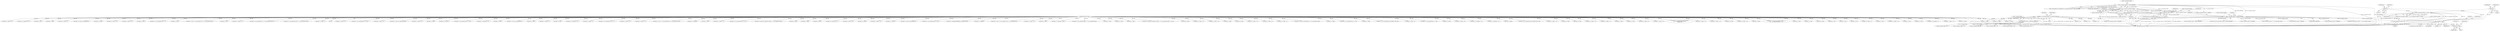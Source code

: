 digraph "0_radare2_f17bfd9f1da05f30f23a4dd05e9d2363e1406948@pointer" {
"1002741" [label="(Call,data[l++] = offset)"];
"1002737" [label="(Call,offset || base)"];
"1002012" [label="(Call,offset = op->operands[1].offset * op->operands[1].offset_sign)"];
"1002014" [label="(Call,op->operands[1].offset * op->operands[1].offset_sign)"];
"1002694" [label="(Call,op->operands[1].regs[0] << 3 | base)"];
"1002695" [label="(Call,op->operands[1].regs[0] << 3)"];
"1002537" [label="(Call,op->operands[1].regs[0] == X86R_UNDEFINED)"];
"1002172" [label="(Call,a->bits == 64 && op->operands[1].regs[0])"];
"1002173" [label="(Call,a->bits == 64)"];
"1002040" [label="(Call,op->operands[1].regs[0] == X86R_UNDEFINED)"];
"1002384" [label="(Call,op->operands[1].regs[0] != -1)"];
"1002394" [label="(Call,-1)"];
"1000120" [label="(Call,base = 0)"];
"1002670" [label="(Call,base = 5)"];
"1000104" [label="(MethodParameterIn,ut8 *data)"];
"1002127" [label="(Call,data[l++] = offset >> 32)"];
"1002786" [label="(Call,data[l++] = op->operands[0].reg << 3 | 0x4)"];
"1001783" [label="(Call,data[l++] = offset >> 16)"];
"1002041" [label="(Call,op->operands[1].regs[0])"];
"1002941" [label="(Call,data[l++] = 0x40 | op->operands[1].regs[0])"];
"1002755" [label="(Call,data[l++] = offset >> 16)"];
"1002681" [label="(Call,getsib (op->operands[1].scale[0]) << 6 | op->operands[1].regs[0] << 3 | base)"];
"1001159" [label="(Call,data[l++] = offset)"];
"1001449" [label="(Call,data[l++] = 0x48 | rex)"];
"1001753" [label="(Call,data[l++] = op->operands[1].reg << 3 | 0x5)"];
"1000487" [label="(Call,data[l++] = immediate >> 56)"];
"1003161" [label="(Call,data[l++] = offset)"];
"1000380" [label="(Call,data[l++] = 0xc0 | op->operands[0].reg)"];
"1001197" [label="(Call,data[l++] = offset)"];
"1002831" [label="(Call,offset || op->operands[1].regs[0] == X86R_EBP)"];
"1001775" [label="(Call,data[l++] = offset >> 8)"];
"1002397" [label="(Call,data[l++] = 0x67)"];
"1002634" [label="(Identifier,op)"];
"1002405" [label="(Identifier,data)"];
"1002737" [label="(Call,offset || base)"];
"1002354" [label="(Call,a->bits == 64)"];
"1000479" [label="(Call,data[l++] = immediate >> 48)"];
"1001203" [label="(Call,data[l++] = offset >> 8)"];
"1001595" [label="(Call,data[l++] = op->operands[1].reg << 3 | 4)"];
"1001211" [label="(Call,data[l++] = offset >> 16)"];
"1002335" [label="(Call,data[l++] = offset >> 16)"];
"1002706" [label="(Identifier,base)"];
"1002672" [label="(Literal,5)"];
"1003034" [label="(Call,data[l++] = mod << 5 | op->operands[0].reg << 3 | op->operands[1].regs[0])"];
"1000410" [label="(Call,data[l++] = immediate)"];
"1001416" [label="(Call,data[l++] = 0x67)"];
"1001997" [label="(Block,)"];
"1002714" [label="(Call,getsib (op->operands[1].scale[0]) << 3 | op->operands[1].regs[0])"];
"1001970" [label="(Call,data[l++] = offset >> 16)"];
"1002556" [label="(Call,data[l++] = op->operands[0].reg << 3 | 0x4)"];
"1002709" [label="(Call,data[l++] = getsib (op->operands[1].scale[0]) << 3 | op->operands[1].regs[0])"];
"1002705" [label="(Literal,3)"];
"1000304" [label="(Call,data[l++] = 0x66)"];
"1002537" [label="(Call,op->operands[1].regs[0] == X86R_UNDEFINED)"];
"1001175" [label="(Call,data[l++] = offset)"];
"1003086" [label="(Call,data[l++] = offset)"];
"1002321" [label="(Call,data[l++] = offset)"];
"1002538" [label="(Call,op->operands[1].regs[0])"];
"1002012" [label="(Call,offset = op->operands[1].offset * op->operands[1].offset_sign)"];
"1000463" [label="(Call,data[l++] = immediate >> 32)"];
"1002178" [label="(Call,op->operands[1].regs[0])"];
"1002143" [label="(Call,data[l++] = offset >> 48)"];
"1002772" [label="(Identifier,l)"];
"1001133" [label="(Call,data[l++] = opcode)"];
"1001656" [label="(Call,data[l++] = offset >> 16)"];
"1001478" [label="(Call,data[l++] = 0x40 | rex)"];
"1002736" [label="(ControlStructure,if (offset || base))"];
"1003216" [label="(MethodReturn,static int)"];
"1002746" [label="(Identifier,offset)"];
"1000321" [label="(Call,data[l++] = 0xb0 | op->operands[0].reg)"];
"1001825" [label="(Call,data[l++] = op->operands[1].reg << 3 | 0x4)"];
"1002283" [label="(Call,data[l++] = SEG_REG_PREFIXES[op->operands[1].regs[0]])"];
"1002774" [label="(Call,op->operands[1].regs[1] != X86R_UNDEFINED)"];
"1002332" [label="(Call,offset >> 8)"];
"1000335" [label="(Call,data[l++] = immediate)"];
"1001713" [label="(Call,data[l++] = mod << 6 | op->operands[1].reg << 3 | op->operands[0].reg)"];
"1001791" [label="(Call,data[l++] = offset >> 24)"];
"1000256" [label="(Call,data[l++] = 0x49)"];
"1001243" [label="(Call,data[l++] = (immediate >> byte))"];
"1001841" [label="(Call,data[l++] = op->operands[0].regs[1] << 3 | op->operands[0].regs[0])"];
"1002076" [label="(Call,data[l++] = 0xa0)"];
"1002440" [label="(Call,data[l++] = 0x67)"];
"1002217" [label="(Call,data[l++] = 0x8a)"];
"1002676" [label="(Call,data[l++] = getsib (op->operands[1].scale[0]) << 6 | op->operands[1].regs[0] << 3 | base)"];
"1002383" [label="(ControlStructure,if (op->operands[1].regs[0] != -1))"];
"1002172" [label="(Call,a->bits == 64 && op->operands[1].regs[0])"];
"1001118" [label="(Call,data[l++] = 0x66)"];
"1001978" [label="(Call,data[l++] = offset >> 24)"];
"1002104" [label="(Call,data[l++] = offset >> 16)"];
"1000120" [label="(Call,base = 0)"];
"1002394" [label="(Call,-1)"];
"1001559" [label="(Call,data[l++] = 0x66)"];
"1002741" [label="(Call,data[l++] = offset)"];
"1002536" [label="(ControlStructure,if (op->operands[1].regs[0] == X86R_UNDEFINED))"];
"1000264" [label="(Call,data[l++] = 0x48)"];
"1002618" [label="(Call,data[l++] = offset >> 24)"];
"1002882" [label="(Call,op->operands[1].regs[0] == X86R_RIP)"];
"1002696" [label="(Call,op->operands[1].regs[0])"];
"1002747" [label="(Call,data[l++] = offset >> 8)"];
"1002807" [label="(Call,op->operands[1].regs[1] << 3 | op->operands[1].regs[0])"];
"1002101" [label="(Call,offset >> 8)"];
"1002040" [label="(Call,op->operands[1].regs[0] == X86R_UNDEFINED)"];
"1001181" [label="(Call,data[l++] = offset >> 8)"];
"1002913" [label="(Call,data[l++] = 0x80 | op->operands[0].reg << 3 | op->operands[1].regs[0])"];
"1001951" [label="(Call,data[l++] = offset)"];
"1002305" [label="(Call,data[l++] = op->operands[0].reg << 3 | 0x5)"];
"1001769" [label="(Call,data[l++] = offset)"];
"1001565" [label="(Call,data[l++] = (op->operands[0].type & OT_BYTE) ? 0x88 : 0x89)"];
"1002596" [label="(Call,data[l++] = offset)"];
"1002327" [label="(Call,data[l++] = offset >> 8)"];
"1002022" [label="(Call,op->operands[1].offset_sign)"];
"1002182" [label="(Identifier,op)"];
"1002580" [label="(Call,data[l++] = op->operands[0].reg << 3 | 0x5)"];
"1002975" [label="(Call,op->operands[1].regs[0] == X86R_EIP)"];
"1002484" [label="(Call,data[l++] = 0x66)"];
"1002610" [label="(Call,data[l++] = offset >> 16)"];
"1002743" [label="(Identifier,data)"];
"1002547" [label="(Identifier,X86R_UNDEFINED)"];
"1000436" [label="(Call,data[l++] = immediate >> 16)"];
"1000444" [label="(Call,data[l++] = immediate >> 24)"];
"1001642" [label="(Call,data[l++] = offset)"];
"1002490" [label="(Call,data[l++] = op->operands[1].type & OT_BYTE ? 0x8a : 0x8b)"];
"1002763" [label="(Call,data[l++] = offset >> 24)"];
"1001422" [label="(Call,data[l++] = 0x48)"];
"1002996" [label="(Call,data[l++] = 0x0d)"];
"1002385" [label="(Call,op->operands[1].regs[0])"];
"1000122" [label="(Literal,0)"];
"1003198" [label="(Call,data[l++] = offset >> 16)"];
"1003190" [label="(Call,data[l++] = offset >> 8)"];
"1002030" [label="(Call,op->operands[0].reg == X86R_EAX && op->operands[1].regs[0] == X86R_UNDEFINED)"];
"1002421" [label="(Call,data[l++] = 0x44)"];
"1001942" [label="(Call,data[l++] = 0x24)"];
"1001648" [label="(Call,data[l++] = offset >> 8)"];
"1001664" [label="(Call,data[l++] = offset >> 24)"];
"1002509" [label="(Call,data[l++] = (op->operands[1].type & OT_BYTE ||\n\t\t\t\top->operands[0].type & OT_BYTE) ?\n\t\t\t\t0x8a : 0x8b)"];
"1000104" [label="(MethodParameterIn,ut8 *data)"];
"1002552" [label="(Identifier,a)"];
"1001962" [label="(Call,data[l++] = offset >> 8)"];
"1003131" [label="(Call,data[l++] = offset >> 24)"];
"1002173" [label="(Call,a->bits == 64)"];
"1002958" [label="(Call,op->operands[1].offset > 127)"];
"1002740" [label="(Block,)"];
"1002190" [label="(Call,op->operands[1].regs[0] >= X86R_R8)"];
"1002742" [label="(Call,data[l++])"];
"1002572" [label="(Call,data[l++] = 0x25)"];
"1002738" [label="(Identifier,offset)"];
"1002399" [label="(Identifier,data)"];
"1002015" [label="(Call,op->operands[1].offset)"];
"1002014" [label="(Call,op->operands[1].offset * op->operands[1].offset_sign)"];
"1002903" [label="(Call,op->operands[1].offset > 127)"];
"1000106" [label="(Block,)"];
"1002112" [label="(Call,data[l++] = offset >> 24)"];
"1002299" [label="(Call,data[l++] = 0x8b)"];
"1001611" [label="(Call,data[l++] = getsib (op->operands[0].scale[0]) << 6 |\n\t\t\t\t\t\t    op->operands[0].regs[0] << 3 | 5)"];
"1002694" [label="(Call,op->operands[1].regs[0] << 3 | base)"];
"1003026" [label="(Call,data[l++] = 0x05)"];
"1002174" [label="(Call,a->bits)"];
"1000280" [label="(Call,data[l++] = 0x41)"];
"1002162" [label="(Call,op->operands[0].type & OT_BYTE && a->bits == 64 && op->operands[1].regs[0])"];
"1001540" [label="(Call,data[l++] = 0x8c)"];
"1002894" [label="(Call,data[l++] = 0x5)"];
"1001127" [label="(Call,data[l++] = rex)"];
"1002050" [label="(Identifier,X86R_UNDEFINED)"];
"1002674" [label="(Identifier,base)"];
"1001148" [label="(Call,data[l++] = sib)"];
"1000121" [label="(Identifier,base)"];
"1002096" [label="(Call,data[l++] = offset >> 8)"];
"1002084" [label="(Call,data[l++] = 0xa1)"];
"1002849" [label="(Call,op->operands[1].offset > 127)"];
"1003123" [label="(Call,data[l++] = offset >> 16)"];
"1002695" [label="(Call,op->operands[1].regs[0] << 3)"];
"1002833" [label="(Call,op->operands[1].regs[0] == X86R_EBP)"];
"1000374" [label="(Call,data[l++] = 0xc7)"];
"1001504" [label="(Call,data[l++] = 0x45)"];
"1002177" [label="(Literal,64)"];
"1002607" [label="(Call,offset >> 8)"];
"1002035" [label="(Identifier,op)"];
"1002671" [label="(Identifier,base)"];
"1000416" [label="(Call,data[l++] = immediate >> 8)"];
"1003206" [label="(Call,data[l++] = offset >> 24)"];
"1002059" [label="(Call,data[l++] = 0x48)"];
"1001219" [label="(Call,data[l++] = offset >> 24)"];
"1002395" [label="(Literal,1)"];
"1000471" [label="(Call,data[l++] = immediate >> 40)"];
"1002211" [label="(Call,data[l++] = 0x41)"];
"1002749" [label="(Identifier,data)"];
"1002467" [label="(Call,data[l++] = 0x48)"];
"1002013" [label="(Identifier,offset)"];
"1002602" [label="(Call,data[l++] = offset >> 8)"];
"1000396" [label="(Call,data[l++] = 0xb8 | op->operands[0].reg)"];
"1001139" [label="(Call,data[l++] = modrm)"];
"1002135" [label="(Call,data[l++] = offset >> 40)"];
"1000125" [label="(Identifier,rex)"];
"1002343" [label="(Call,data[l++] = offset >> 24)"];
"1002403" [label="(Call,data[l++] = 0x48)"];
"1002670" [label="(Call,base = 5)"];
"1002641" [label="(Call,data[l++] = op->operands[0].reg << 3 | 4)"];
"1002669" [label="(Block,)"];
"1003094" [label="(Call,op->operands[1].offset > 128)"];
"1002752" [label="(Call,offset >> 8)"];
"1003075" [label="(Call,data[l++] = 0x24)"];
"1001901" [label="(Call,data[l++] = mod << 6 | op->operands[1].reg << 3 | op->operands[0].regs[0])"];
"1001109" [label="(Call,data[l++] = 0x67)"];
"1002151" [label="(Call,data[l++] = offset >> 54)"];
"1003169" [label="(Call,op->operands[1].offset > 127)"];
"1002223" [label="(Call,data[l++] = op->operands[0].reg << 3 | (op->operands[1].regs[0] - 8))"];
"1002739" [label="(Identifier,base)"];
"1002090" [label="(Call,data[l++] = offset)"];
"1002384" [label="(Call,op->operands[1].regs[0] != -1)"];
"1002802" [label="(Call,data[l++] = op->operands[1].regs[1] << 3 | op->operands[1].regs[0])"];
"1003115" [label="(Call,data[l++] = offset >> 8)"];
"1002741" -> "1002740"  [label="AST: "];
"1002741" -> "1002746"  [label="CFG: "];
"1002742" -> "1002741"  [label="AST: "];
"1002746" -> "1002741"  [label="AST: "];
"1002749" -> "1002741"  [label="CFG: "];
"1002737" -> "1002741"  [label="DDG: offset"];
"1000104" -> "1002741"  [label="DDG: data"];
"1002737" -> "1002736"  [label="AST: "];
"1002737" -> "1002738"  [label="CFG: "];
"1002737" -> "1002739"  [label="CFG: "];
"1002738" -> "1002737"  [label="AST: "];
"1002739" -> "1002737"  [label="AST: "];
"1002743" -> "1002737"  [label="CFG: "];
"1002772" -> "1002737"  [label="CFG: "];
"1002737" -> "1003216"  [label="DDG: base"];
"1002737" -> "1003216"  [label="DDG: offset || base"];
"1002737" -> "1003216"  [label="DDG: offset"];
"1002012" -> "1002737"  [label="DDG: offset"];
"1002694" -> "1002737"  [label="DDG: base"];
"1000120" -> "1002737"  [label="DDG: base"];
"1002670" -> "1002737"  [label="DDG: base"];
"1002737" -> "1002752"  [label="DDG: offset"];
"1002012" -> "1001997"  [label="AST: "];
"1002012" -> "1002014"  [label="CFG: "];
"1002013" -> "1002012"  [label="AST: "];
"1002014" -> "1002012"  [label="AST: "];
"1002035" -> "1002012"  [label="CFG: "];
"1002012" -> "1003216"  [label="DDG: offset"];
"1002012" -> "1003216"  [label="DDG: op->operands[1].offset * op->operands[1].offset_sign"];
"1002014" -> "1002012"  [label="DDG: op->operands[1].offset"];
"1002014" -> "1002012"  [label="DDG: op->operands[1].offset_sign"];
"1002012" -> "1002090"  [label="DDG: offset"];
"1002012" -> "1002101"  [label="DDG: offset"];
"1002012" -> "1002321"  [label="DDG: offset"];
"1002012" -> "1002332"  [label="DDG: offset"];
"1002012" -> "1002596"  [label="DDG: offset"];
"1002012" -> "1002607"  [label="DDG: offset"];
"1002012" -> "1002831"  [label="DDG: offset"];
"1002014" -> "1002022"  [label="CFG: "];
"1002015" -> "1002014"  [label="AST: "];
"1002022" -> "1002014"  [label="AST: "];
"1002014" -> "1003216"  [label="DDG: op->operands[1].offset"];
"1002014" -> "1003216"  [label="DDG: op->operands[1].offset_sign"];
"1002014" -> "1002849"  [label="DDG: op->operands[1].offset"];
"1002014" -> "1002903"  [label="DDG: op->operands[1].offset"];
"1002014" -> "1002958"  [label="DDG: op->operands[1].offset"];
"1002014" -> "1003094"  [label="DDG: op->operands[1].offset"];
"1002014" -> "1003169"  [label="DDG: op->operands[1].offset"];
"1002694" -> "1002681"  [label="AST: "];
"1002694" -> "1002706"  [label="CFG: "];
"1002695" -> "1002694"  [label="AST: "];
"1002706" -> "1002694"  [label="AST: "];
"1002681" -> "1002694"  [label="CFG: "];
"1002694" -> "1003216"  [label="DDG: op->operands[1].regs[0] << 3"];
"1002694" -> "1002681"  [label="DDG: op->operands[1].regs[0] << 3"];
"1002694" -> "1002681"  [label="DDG: base"];
"1002695" -> "1002694"  [label="DDG: op->operands[1].regs[0]"];
"1002695" -> "1002694"  [label="DDG: 3"];
"1000120" -> "1002694"  [label="DDG: base"];
"1002670" -> "1002694"  [label="DDG: base"];
"1002695" -> "1002705"  [label="CFG: "];
"1002696" -> "1002695"  [label="AST: "];
"1002705" -> "1002695"  [label="AST: "];
"1002706" -> "1002695"  [label="CFG: "];
"1002695" -> "1003216"  [label="DDG: op->operands[1].regs[0]"];
"1002537" -> "1002695"  [label="DDG: op->operands[1].regs[0]"];
"1002537" -> "1002536"  [label="AST: "];
"1002537" -> "1002547"  [label="CFG: "];
"1002538" -> "1002537"  [label="AST: "];
"1002547" -> "1002537"  [label="AST: "];
"1002552" -> "1002537"  [label="CFG: "];
"1002634" -> "1002537"  [label="CFG: "];
"1002537" -> "1003216"  [label="DDG: op->operands[1].regs[0] == X86R_UNDEFINED"];
"1002537" -> "1003216"  [label="DDG: X86R_UNDEFINED"];
"1002537" -> "1003216"  [label="DDG: op->operands[1].regs[0]"];
"1002172" -> "1002537"  [label="DDG: op->operands[1].regs[0]"];
"1002040" -> "1002537"  [label="DDG: op->operands[1].regs[0]"];
"1002040" -> "1002537"  [label="DDG: X86R_UNDEFINED"];
"1002384" -> "1002537"  [label="DDG: op->operands[1].regs[0]"];
"1002537" -> "1002714"  [label="DDG: op->operands[1].regs[0]"];
"1002537" -> "1002774"  [label="DDG: X86R_UNDEFINED"];
"1002537" -> "1002807"  [label="DDG: op->operands[1].regs[0]"];
"1002537" -> "1002833"  [label="DDG: op->operands[1].regs[0]"];
"1002537" -> "1002882"  [label="DDG: op->operands[1].regs[0]"];
"1002537" -> "1002975"  [label="DDG: op->operands[1].regs[0]"];
"1002172" -> "1002162"  [label="AST: "];
"1002172" -> "1002173"  [label="CFG: "];
"1002172" -> "1002178"  [label="CFG: "];
"1002173" -> "1002172"  [label="AST: "];
"1002178" -> "1002172"  [label="AST: "];
"1002162" -> "1002172"  [label="CFG: "];
"1002172" -> "1003216"  [label="DDG: op->operands[1].regs[0]"];
"1002172" -> "1003216"  [label="DDG: a->bits == 64"];
"1002172" -> "1002162"  [label="DDG: a->bits == 64"];
"1002172" -> "1002162"  [label="DDG: op->operands[1].regs[0]"];
"1002173" -> "1002172"  [label="DDG: a->bits"];
"1002173" -> "1002172"  [label="DDG: 64"];
"1002040" -> "1002172"  [label="DDG: op->operands[1].regs[0]"];
"1002172" -> "1002190"  [label="DDG: op->operands[1].regs[0]"];
"1002172" -> "1002384"  [label="DDG: op->operands[1].regs[0]"];
"1002173" -> "1002177"  [label="CFG: "];
"1002174" -> "1002173"  [label="AST: "];
"1002177" -> "1002173"  [label="AST: "];
"1002182" -> "1002173"  [label="CFG: "];
"1002173" -> "1003216"  [label="DDG: a->bits"];
"1002173" -> "1002354"  [label="DDG: a->bits"];
"1002040" -> "1002030"  [label="AST: "];
"1002040" -> "1002050"  [label="CFG: "];
"1002041" -> "1002040"  [label="AST: "];
"1002050" -> "1002040"  [label="AST: "];
"1002030" -> "1002040"  [label="CFG: "];
"1002040" -> "1003216"  [label="DDG: op->operands[1].regs[0]"];
"1002040" -> "1003216"  [label="DDG: X86R_UNDEFINED"];
"1002040" -> "1002030"  [label="DDG: op->operands[1].regs[0]"];
"1002040" -> "1002030"  [label="DDG: X86R_UNDEFINED"];
"1002040" -> "1002190"  [label="DDG: op->operands[1].regs[0]"];
"1002040" -> "1002384"  [label="DDG: op->operands[1].regs[0]"];
"1002384" -> "1002383"  [label="AST: "];
"1002384" -> "1002394"  [label="CFG: "];
"1002385" -> "1002384"  [label="AST: "];
"1002394" -> "1002384"  [label="AST: "];
"1002399" -> "1002384"  [label="CFG: "];
"1002405" -> "1002384"  [label="CFG: "];
"1002384" -> "1003216"  [label="DDG: -1"];
"1002384" -> "1003216"  [label="DDG: op->operands[1].regs[0] != -1"];
"1002394" -> "1002384"  [label="DDG: 1"];
"1002394" -> "1002395"  [label="CFG: "];
"1002395" -> "1002394"  [label="AST: "];
"1000120" -> "1000106"  [label="AST: "];
"1000120" -> "1000122"  [label="CFG: "];
"1000121" -> "1000120"  [label="AST: "];
"1000122" -> "1000120"  [label="AST: "];
"1000125" -> "1000120"  [label="CFG: "];
"1000120" -> "1003216"  [label="DDG: base"];
"1002670" -> "1002669"  [label="AST: "];
"1002670" -> "1002672"  [label="CFG: "];
"1002671" -> "1002670"  [label="AST: "];
"1002672" -> "1002670"  [label="AST: "];
"1002674" -> "1002670"  [label="CFG: "];
"1000104" -> "1000102"  [label="AST: "];
"1000104" -> "1003216"  [label="DDG: data"];
"1000104" -> "1000256"  [label="DDG: data"];
"1000104" -> "1000264"  [label="DDG: data"];
"1000104" -> "1000280"  [label="DDG: data"];
"1000104" -> "1000304"  [label="DDG: data"];
"1000104" -> "1000321"  [label="DDG: data"];
"1000104" -> "1000335"  [label="DDG: data"];
"1000104" -> "1000374"  [label="DDG: data"];
"1000104" -> "1000380"  [label="DDG: data"];
"1000104" -> "1000396"  [label="DDG: data"];
"1000104" -> "1000410"  [label="DDG: data"];
"1000104" -> "1000416"  [label="DDG: data"];
"1000104" -> "1000436"  [label="DDG: data"];
"1000104" -> "1000444"  [label="DDG: data"];
"1000104" -> "1000463"  [label="DDG: data"];
"1000104" -> "1000471"  [label="DDG: data"];
"1000104" -> "1000479"  [label="DDG: data"];
"1000104" -> "1000487"  [label="DDG: data"];
"1000104" -> "1001109"  [label="DDG: data"];
"1000104" -> "1001118"  [label="DDG: data"];
"1000104" -> "1001127"  [label="DDG: data"];
"1000104" -> "1001133"  [label="DDG: data"];
"1000104" -> "1001139"  [label="DDG: data"];
"1000104" -> "1001148"  [label="DDG: data"];
"1000104" -> "1001159"  [label="DDG: data"];
"1000104" -> "1001175"  [label="DDG: data"];
"1000104" -> "1001181"  [label="DDG: data"];
"1000104" -> "1001197"  [label="DDG: data"];
"1000104" -> "1001203"  [label="DDG: data"];
"1000104" -> "1001211"  [label="DDG: data"];
"1000104" -> "1001219"  [label="DDG: data"];
"1000104" -> "1001243"  [label="DDG: data"];
"1000104" -> "1001416"  [label="DDG: data"];
"1000104" -> "1001422"  [label="DDG: data"];
"1000104" -> "1001449"  [label="DDG: data"];
"1000104" -> "1001478"  [label="DDG: data"];
"1000104" -> "1001504"  [label="DDG: data"];
"1000104" -> "1001540"  [label="DDG: data"];
"1000104" -> "1001559"  [label="DDG: data"];
"1000104" -> "1001565"  [label="DDG: data"];
"1000104" -> "1001595"  [label="DDG: data"];
"1000104" -> "1001611"  [label="DDG: data"];
"1000104" -> "1001642"  [label="DDG: data"];
"1000104" -> "1001648"  [label="DDG: data"];
"1000104" -> "1001656"  [label="DDG: data"];
"1000104" -> "1001664"  [label="DDG: data"];
"1000104" -> "1001713"  [label="DDG: data"];
"1000104" -> "1001753"  [label="DDG: data"];
"1000104" -> "1001769"  [label="DDG: data"];
"1000104" -> "1001775"  [label="DDG: data"];
"1000104" -> "1001783"  [label="DDG: data"];
"1000104" -> "1001791"  [label="DDG: data"];
"1000104" -> "1001825"  [label="DDG: data"];
"1000104" -> "1001841"  [label="DDG: data"];
"1000104" -> "1001901"  [label="DDG: data"];
"1000104" -> "1001942"  [label="DDG: data"];
"1000104" -> "1001951"  [label="DDG: data"];
"1000104" -> "1001962"  [label="DDG: data"];
"1000104" -> "1001970"  [label="DDG: data"];
"1000104" -> "1001978"  [label="DDG: data"];
"1000104" -> "1002059"  [label="DDG: data"];
"1000104" -> "1002076"  [label="DDG: data"];
"1000104" -> "1002084"  [label="DDG: data"];
"1000104" -> "1002090"  [label="DDG: data"];
"1000104" -> "1002096"  [label="DDG: data"];
"1000104" -> "1002104"  [label="DDG: data"];
"1000104" -> "1002112"  [label="DDG: data"];
"1000104" -> "1002127"  [label="DDG: data"];
"1000104" -> "1002135"  [label="DDG: data"];
"1000104" -> "1002143"  [label="DDG: data"];
"1000104" -> "1002151"  [label="DDG: data"];
"1000104" -> "1002211"  [label="DDG: data"];
"1000104" -> "1002217"  [label="DDG: data"];
"1000104" -> "1002223"  [label="DDG: data"];
"1000104" -> "1002283"  [label="DDG: data"];
"1000104" -> "1002299"  [label="DDG: data"];
"1000104" -> "1002305"  [label="DDG: data"];
"1000104" -> "1002321"  [label="DDG: data"];
"1000104" -> "1002327"  [label="DDG: data"];
"1000104" -> "1002335"  [label="DDG: data"];
"1000104" -> "1002343"  [label="DDG: data"];
"1000104" -> "1002397"  [label="DDG: data"];
"1000104" -> "1002403"  [label="DDG: data"];
"1000104" -> "1002421"  [label="DDG: data"];
"1000104" -> "1002440"  [label="DDG: data"];
"1000104" -> "1002467"  [label="DDG: data"];
"1000104" -> "1002484"  [label="DDG: data"];
"1000104" -> "1002490"  [label="DDG: data"];
"1000104" -> "1002509"  [label="DDG: data"];
"1000104" -> "1002556"  [label="DDG: data"];
"1000104" -> "1002572"  [label="DDG: data"];
"1000104" -> "1002580"  [label="DDG: data"];
"1000104" -> "1002596"  [label="DDG: data"];
"1000104" -> "1002602"  [label="DDG: data"];
"1000104" -> "1002610"  [label="DDG: data"];
"1000104" -> "1002618"  [label="DDG: data"];
"1000104" -> "1002641"  [label="DDG: data"];
"1000104" -> "1002676"  [label="DDG: data"];
"1000104" -> "1002709"  [label="DDG: data"];
"1000104" -> "1002747"  [label="DDG: data"];
"1000104" -> "1002755"  [label="DDG: data"];
"1000104" -> "1002763"  [label="DDG: data"];
"1000104" -> "1002786"  [label="DDG: data"];
"1000104" -> "1002802"  [label="DDG: data"];
"1000104" -> "1002894"  [label="DDG: data"];
"1000104" -> "1002913"  [label="DDG: data"];
"1000104" -> "1002941"  [label="DDG: data"];
"1000104" -> "1002996"  [label="DDG: data"];
"1000104" -> "1003026"  [label="DDG: data"];
"1000104" -> "1003034"  [label="DDG: data"];
"1000104" -> "1003075"  [label="DDG: data"];
"1000104" -> "1003086"  [label="DDG: data"];
"1000104" -> "1003115"  [label="DDG: data"];
"1000104" -> "1003123"  [label="DDG: data"];
"1000104" -> "1003131"  [label="DDG: data"];
"1000104" -> "1003161"  [label="DDG: data"];
"1000104" -> "1003190"  [label="DDG: data"];
"1000104" -> "1003198"  [label="DDG: data"];
"1000104" -> "1003206"  [label="DDG: data"];
}
